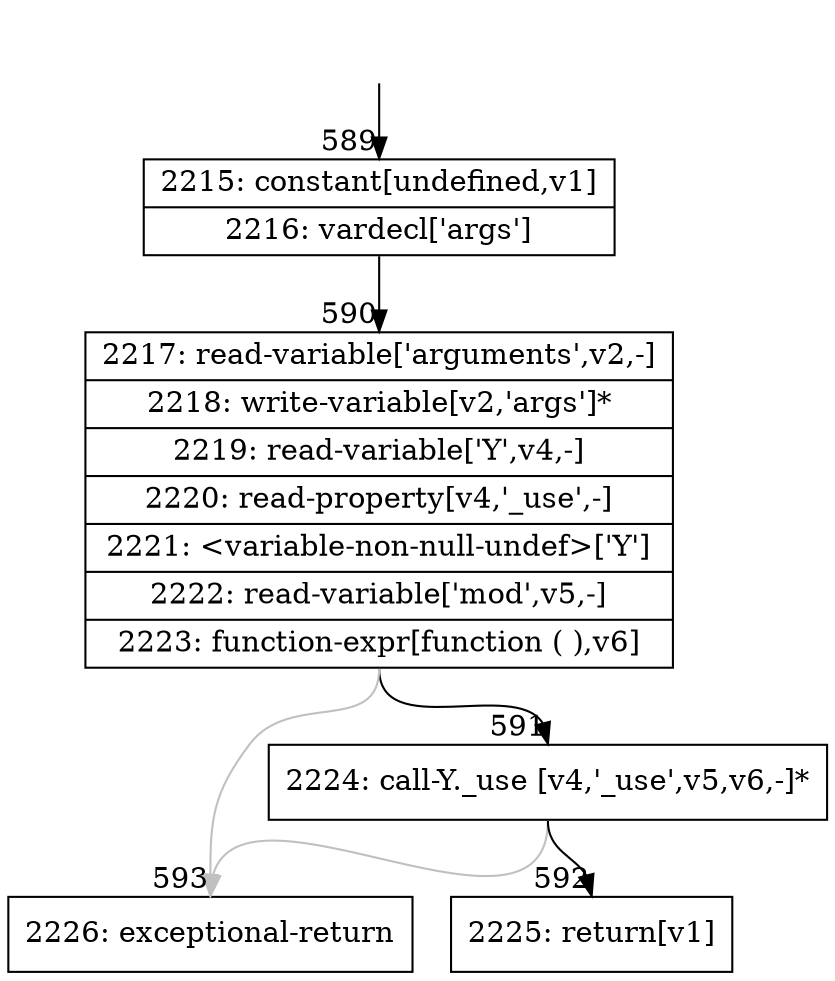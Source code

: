 digraph {
rankdir="TD"
BB_entry22[shape=none,label=""];
BB_entry22 -> BB589 [tailport=s, headport=n, headlabel="    589"]
BB589 [shape=record label="{2215: constant[undefined,v1]|2216: vardecl['args']}" ] 
BB589 -> BB590 [tailport=s, headport=n, headlabel="      590"]
BB590 [shape=record label="{2217: read-variable['arguments',v2,-]|2218: write-variable[v2,'args']*|2219: read-variable['Y',v4,-]|2220: read-property[v4,'_use',-]|2221: \<variable-non-null-undef\>['Y']|2222: read-variable['mod',v5,-]|2223: function-expr[function ( ),v6]}" ] 
BB590 -> BB591 [tailport=s, headport=n, headlabel="      591"]
BB590 -> BB593 [tailport=s, headport=n, color=gray, headlabel="      593"]
BB591 [shape=record label="{2224: call-Y._use [v4,'_use',v5,v6,-]*}" ] 
BB591 -> BB592 [tailport=s, headport=n, headlabel="      592"]
BB591 -> BB593 [tailport=s, headport=n, color=gray]
BB592 [shape=record label="{2225: return[v1]}" ] 
BB593 [shape=record label="{2226: exceptional-return}" ] 
//#$~ 859
}
